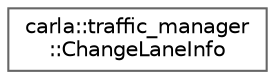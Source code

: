 digraph "类继承关系图"
{
 // INTERACTIVE_SVG=YES
 // LATEX_PDF_SIZE
  bgcolor="transparent";
  edge [fontname=Helvetica,fontsize=10,labelfontname=Helvetica,labelfontsize=10];
  node [fontname=Helvetica,fontsize=10,shape=box,height=0.2,width=0.4];
  rankdir="LR";
  Node0 [id="Node000000",label="carla::traffic_manager\l::ChangeLaneInfo",height=0.2,width=0.4,color="grey40", fillcolor="white", style="filled",URL="$d7/de5/structcarla_1_1traffic__manager_1_1ChangeLaneInfo.html",tooltip=" "];
}
